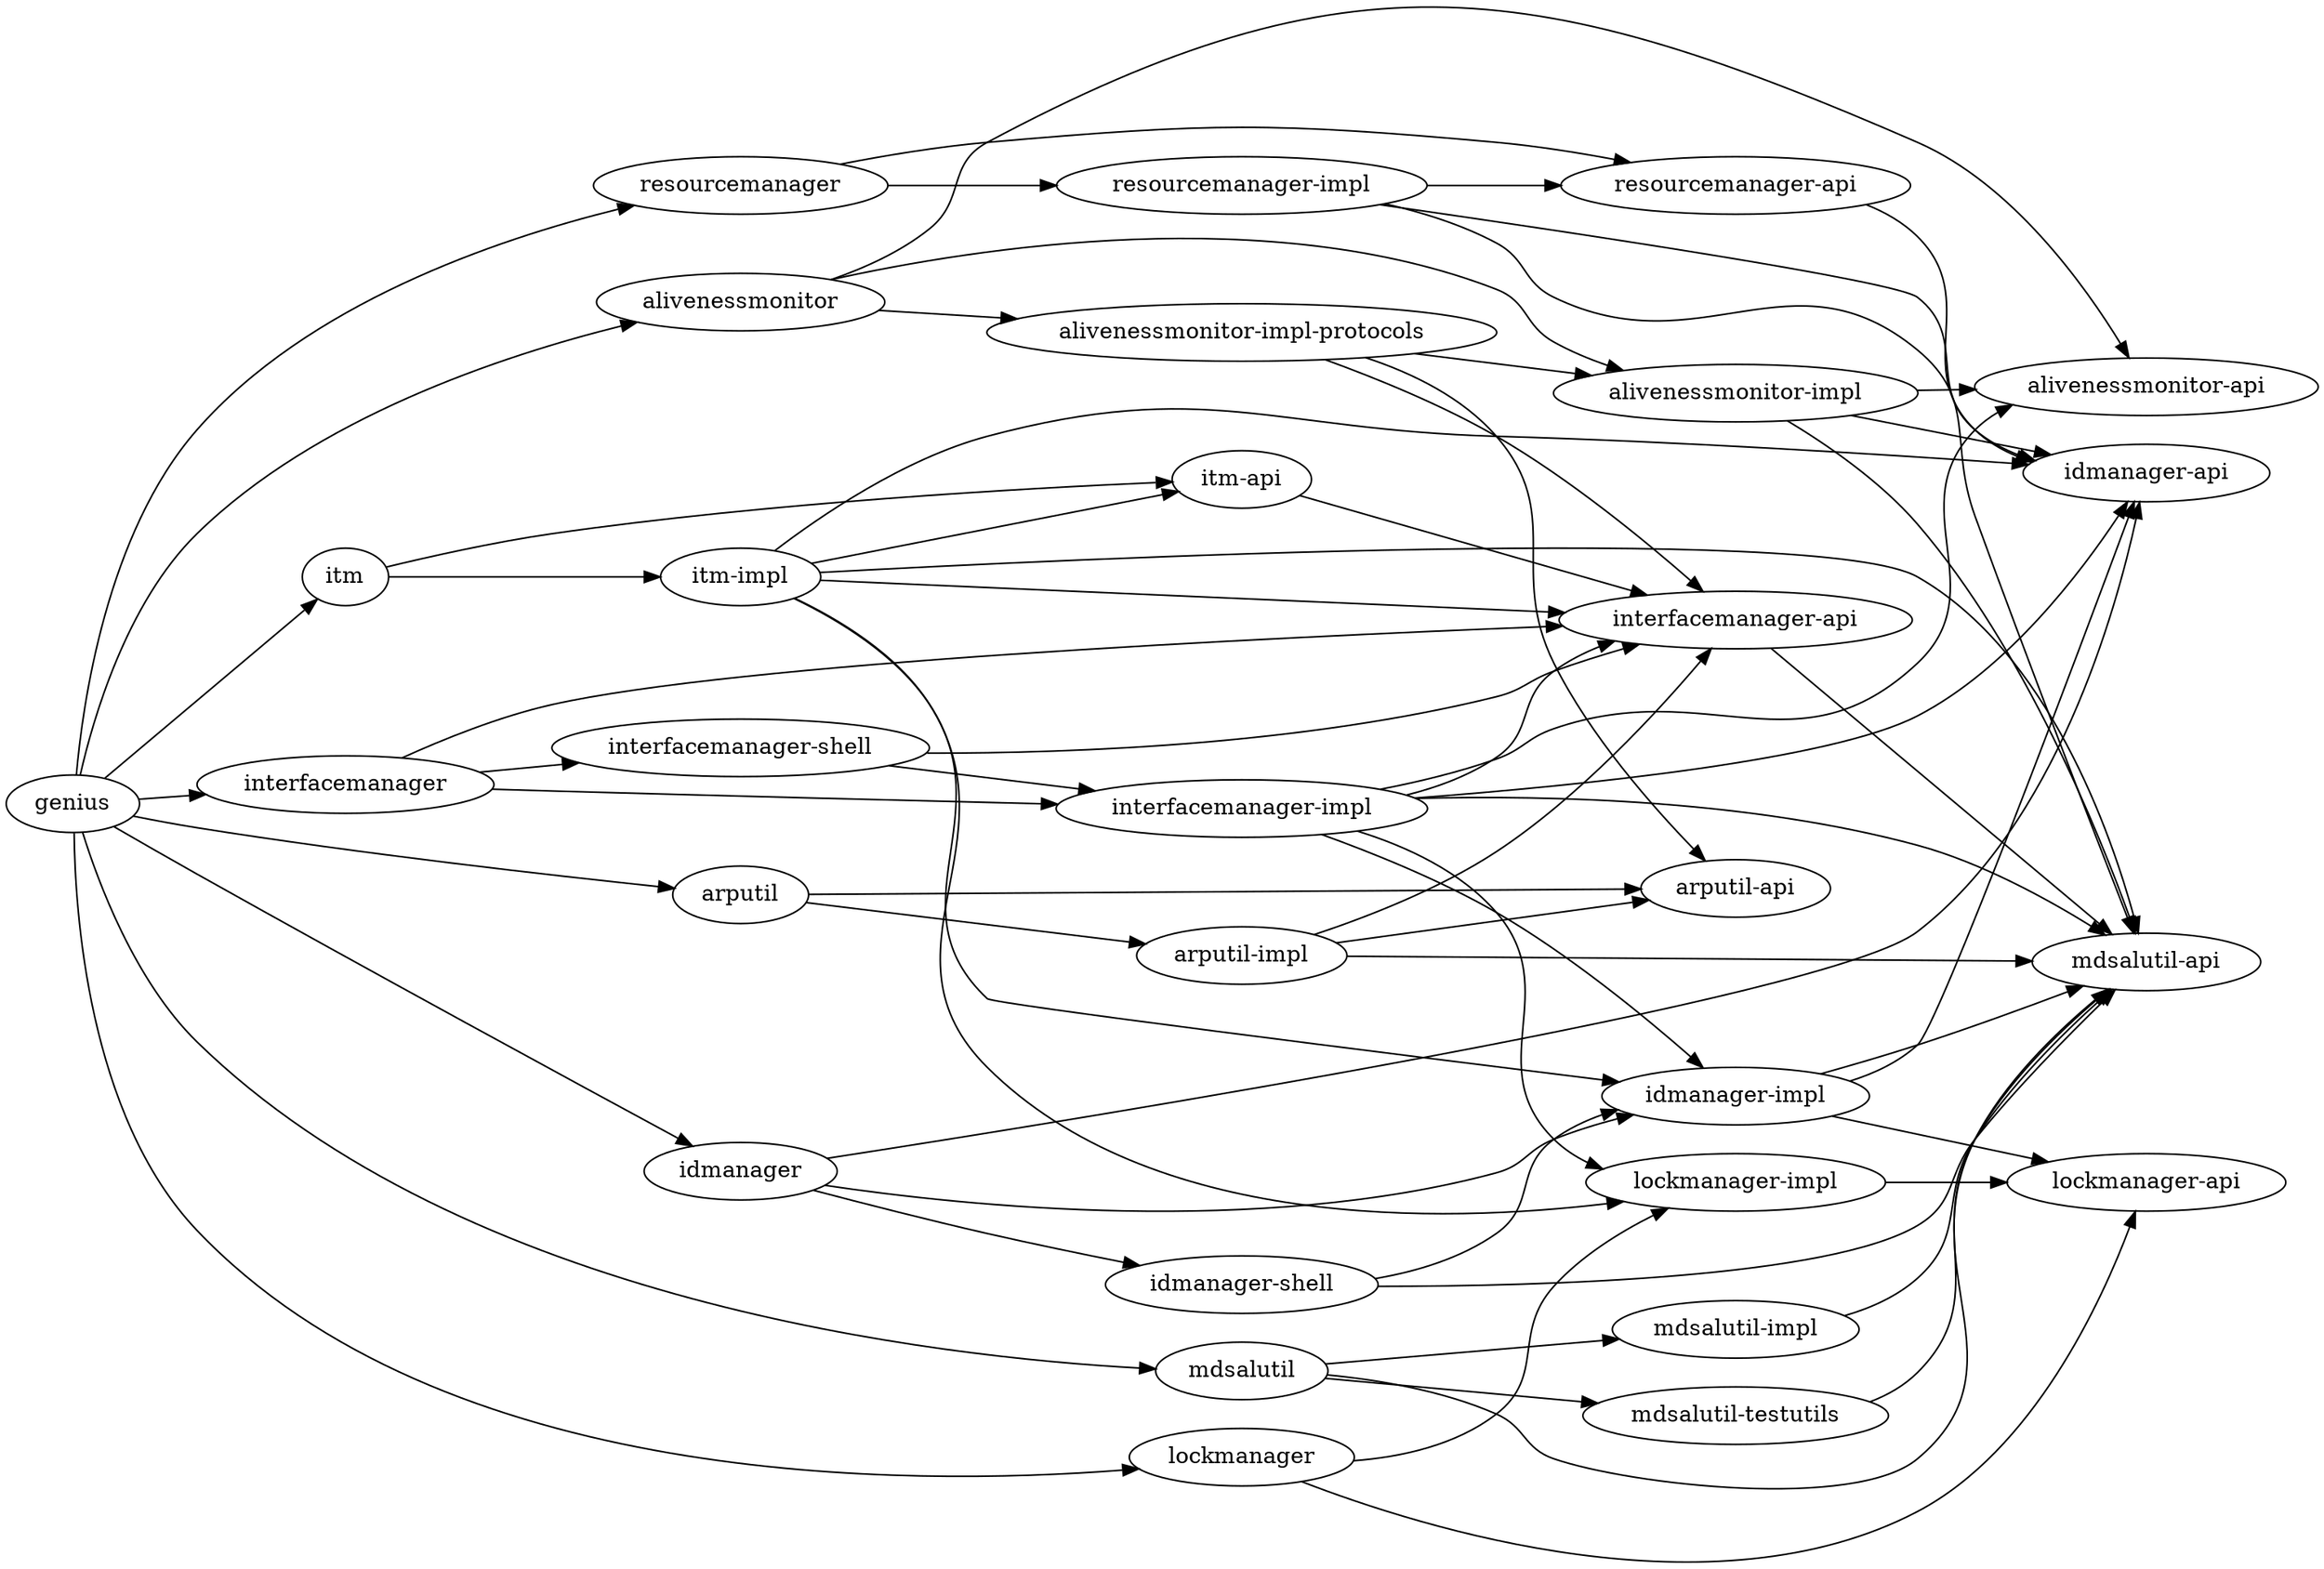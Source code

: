digraph structs {
	subgraph {
"genius" -> "resourcemanager";
"interfacemanager-impl" -> "alivenessmonitor-api";
"genius" -> "arputil";
"itm" -> "itm-impl";
"arputil" -> "arputil-api";
"interfacemanager-impl" -> "idmanager-api";
"alivenessmonitor-impl-protocols" -> "arputil-api";
"interfacemanager-impl" -> "interfacemanager-api";
"interfacemanager" -> "interfacemanager-api";
"arputil" -> "arputil-impl";
"interfacemanager-api" -> "mdsalutil-api";
"lockmanager" -> "lockmanager-api";
"idmanager" -> "idmanager-api";
"idmanager-impl" -> "mdsalutil-api";
"mdsalutil-testutils" -> "mdsalutil-api";
"interfacemanager" -> "interfacemanager-shell";
"lockmanager" -> "lockmanager-impl";
"arputil-impl" -> "arputil-api";
"itm-impl" -> "mdsalutil-api";
"alivenessmonitor" -> "alivenessmonitor-impl";
"idmanager-shell" -> "mdsalutil-api";
"idmanager" -> "idmanager-shell";
"interfacemanager-shell" -> "interfacemanager-impl";
"genius" -> "lockmanager";
"resourcemanager-api" -> "idmanager-api";
"interfacemanager" -> "interfacemanager-impl";
"itm-impl" -> "idmanager-impl";
"itm-impl" -> "lockmanager-impl";
"idmanager-shell" -> "idmanager-impl";
"alivenessmonitor-impl-protocols" -> "interfacemanager-api";
"itm" -> "itm-api";
"resourcemanager-impl" -> "mdsalutil-api";
"arputil-impl" -> "interfacemanager-api";
"itm-impl" -> "idmanager-api";
"genius" -> "alivenessmonitor";
"mdsalutil" -> "mdsalutil-impl";
"interfacemanager-impl" -> "idmanager-impl";
"resourcemanager" -> "resourcemanager-impl";
"genius" -> "idmanager";
"alivenessmonitor" -> "alivenessmonitor-impl-protocols";
"alivenessmonitor-impl" -> "idmanager-api";
"resourcemanager-impl" -> "idmanager-api";
"genius" -> "interfacemanager";
"interfacemanager-impl" -> "lockmanager-impl";
"mdsalutil-impl" -> "mdsalutil-api";
"idmanager-impl" -> "lockmanager-api";
"mdsalutil" -> "mdsalutil-testutils";
"mdsalutil" -> "mdsalutil-api";
"resourcemanager" -> "resourcemanager-api";
"arputil-impl" -> "mdsalutil-api";
"alivenessmonitor-impl-protocols" -> "alivenessmonitor-impl";
"genius" -> "mdsalutil";
"interfacemanager-shell" -> "interfacemanager-api";
"alivenessmonitor-impl" -> "alivenessmonitor-api";
"itm-impl" -> "itm-api";
"idmanager" -> "idmanager-impl";
"alivenessmonitor-impl" -> "mdsalutil-api";
"itm-api" -> "interfacemanager-api";
"resourcemanager-impl" -> "resourcemanager-api";
"idmanager-impl" -> "idmanager-api";
"alivenessmonitor" -> "alivenessmonitor-api";
"lockmanager-impl" -> "lockmanager-api";
"genius" -> "itm";
"interfacemanager-impl" -> "mdsalutil-api";
"itm-impl" -> "interfacemanager-api";
}
rankdir=LR;
}
